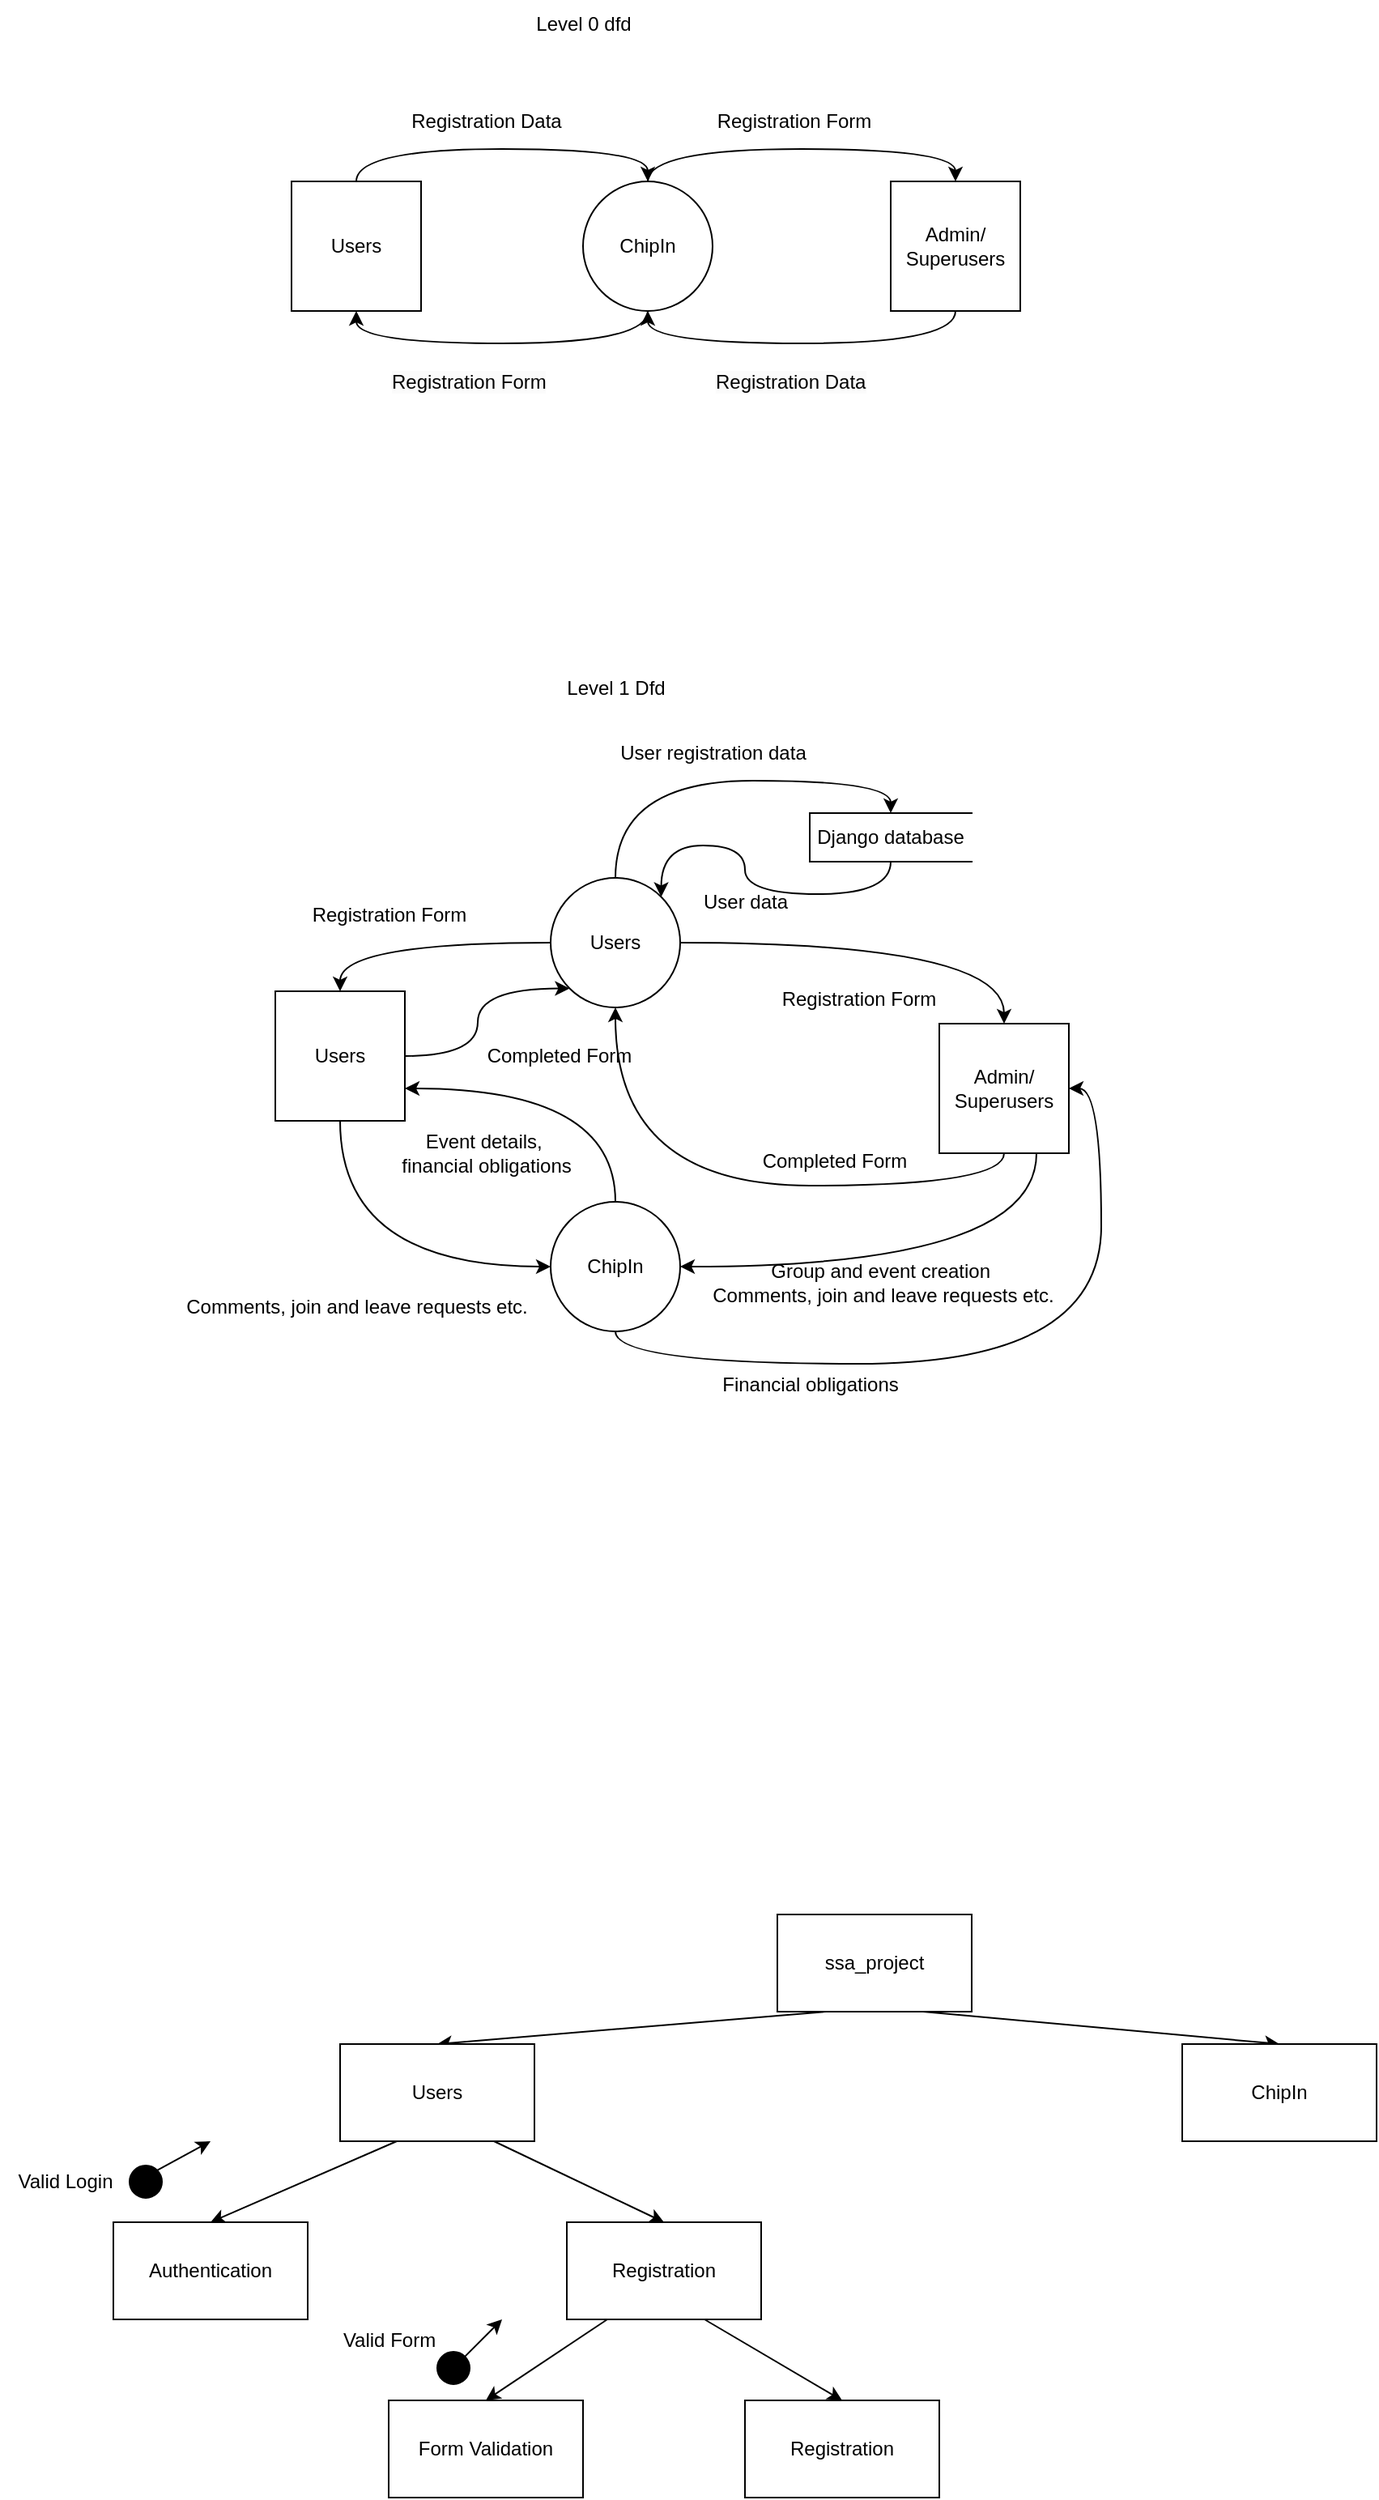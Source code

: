 <mxfile version="25.0.3">
  <diagram name="Page-1" id="mh5TE8xjFXt6lnArwRFl">
    <mxGraphModel dx="406" dy="263" grid="1" gridSize="10" guides="1" tooltips="1" connect="1" arrows="1" fold="1" page="1" pageScale="1" pageWidth="827" pageHeight="1169" math="0" shadow="0">
      <root>
        <mxCell id="0" />
        <mxCell id="1" parent="0" />
        <mxCell id="7SMq2916jZ5UGOuTQCkU-4" style="edgeStyle=orthogonalEdgeStyle;rounded=0;orthogonalLoop=1;jettySize=auto;html=1;exitX=0.5;exitY=0;exitDx=0;exitDy=0;entryX=0.5;entryY=0;entryDx=0;entryDy=0;curved=1;" parent="1" source="7SMq2916jZ5UGOuTQCkU-1" target="7SMq2916jZ5UGOuTQCkU-3" edge="1">
          <mxGeometry relative="1" as="geometry" />
        </mxCell>
        <mxCell id="7SMq2916jZ5UGOuTQCkU-10" style="edgeStyle=orthogonalEdgeStyle;rounded=0;orthogonalLoop=1;jettySize=auto;html=1;entryX=0.5;entryY=0;entryDx=0;entryDy=0;curved=1;exitX=0.5;exitY=0;exitDx=0;exitDy=0;" parent="1" source="7SMq2916jZ5UGOuTQCkU-2" target="7SMq2916jZ5UGOuTQCkU-1" edge="1">
          <mxGeometry relative="1" as="geometry">
            <mxPoint x="210" y="210" as="sourcePoint" />
          </mxGeometry>
        </mxCell>
        <mxCell id="7SMq2916jZ5UGOuTQCkU-1" value="ChipIn" style="ellipse;whiteSpace=wrap;html=1;aspect=fixed;" parent="1" vertex="1">
          <mxGeometry x="370" y="250" width="80" height="80" as="geometry" />
        </mxCell>
        <mxCell id="7SMq2916jZ5UGOuTQCkU-2" value="Users" style="whiteSpace=wrap;html=1;aspect=fixed;" parent="1" vertex="1">
          <mxGeometry x="190" y="250" width="80" height="80" as="geometry" />
        </mxCell>
        <mxCell id="7SMq2916jZ5UGOuTQCkU-3" value="Admin/&lt;div&gt;Superusers&lt;/div&gt;" style="whiteSpace=wrap;html=1;aspect=fixed;" parent="1" vertex="1">
          <mxGeometry x="560" y="250" width="80" height="80" as="geometry" />
        </mxCell>
        <mxCell id="7SMq2916jZ5UGOuTQCkU-7" style="edgeStyle=orthogonalEdgeStyle;rounded=0;orthogonalLoop=1;jettySize=auto;html=1;exitX=0.5;exitY=1;exitDx=0;exitDy=0;entryX=0.5;entryY=1;entryDx=0;entryDy=0;curved=1;" parent="1" source="7SMq2916jZ5UGOuTQCkU-3" target="7SMq2916jZ5UGOuTQCkU-1" edge="1">
          <mxGeometry relative="1" as="geometry">
            <mxPoint x="420" y="380" as="sourcePoint" />
            <mxPoint x="610" y="380" as="targetPoint" />
          </mxGeometry>
        </mxCell>
        <mxCell id="7SMq2916jZ5UGOuTQCkU-12" style="edgeStyle=orthogonalEdgeStyle;rounded=0;orthogonalLoop=1;jettySize=auto;html=1;exitX=0.5;exitY=1;exitDx=0;exitDy=0;entryX=0.5;entryY=1;entryDx=0;entryDy=0;curved=1;" parent="1" source="7SMq2916jZ5UGOuTQCkU-1" target="7SMq2916jZ5UGOuTQCkU-2" edge="1">
          <mxGeometry relative="1" as="geometry">
            <mxPoint x="430" y="390" as="sourcePoint" />
            <mxPoint x="250" y="390" as="targetPoint" />
          </mxGeometry>
        </mxCell>
        <mxCell id="7SMq2916jZ5UGOuTQCkU-13" value="Registration Data" style="text;html=1;align=center;verticalAlign=middle;resizable=0;points=[];autosize=1;strokeColor=none;fillColor=none;" parent="1" vertex="1">
          <mxGeometry x="250" y="198" width="120" height="30" as="geometry" />
        </mxCell>
        <mxCell id="7SMq2916jZ5UGOuTQCkU-14" value="&lt;span style=&quot;color: rgb(0, 0, 0); font-family: Helvetica; font-size: 12px; font-style: normal; font-variant-ligatures: normal; font-variant-caps: normal; font-weight: 400; letter-spacing: normal; orphans: 2; text-align: center; text-indent: 0px; text-transform: none; widows: 2; word-spacing: 0px; -webkit-text-stroke-width: 0px; white-space: nowrap; background-color: rgb(251, 251, 251); text-decoration-thickness: initial; text-decoration-style: initial; text-decoration-color: initial; display: inline !important; float: none;&quot;&gt;Registration Data&lt;/span&gt;" style="text;whiteSpace=wrap;html=1;" parent="1" vertex="1">
          <mxGeometry x="450" y="360" width="130" height="40" as="geometry" />
        </mxCell>
        <mxCell id="7SMq2916jZ5UGOuTQCkU-15" value="Registration Form" style="text;html=1;align=center;verticalAlign=middle;resizable=0;points=[];autosize=1;strokeColor=none;fillColor=none;" parent="1" vertex="1">
          <mxGeometry x="440" y="198" width="120" height="30" as="geometry" />
        </mxCell>
        <mxCell id="7SMq2916jZ5UGOuTQCkU-16" value="&lt;span style=&quot;color: rgb(0, 0, 0); font-family: Helvetica; font-size: 12px; font-style: normal; font-variant-ligatures: normal; font-variant-caps: normal; font-weight: 400; letter-spacing: normal; orphans: 2; text-align: center; text-indent: 0px; text-transform: none; widows: 2; word-spacing: 0px; -webkit-text-stroke-width: 0px; white-space: nowrap; background-color: rgb(251, 251, 251); text-decoration-thickness: initial; text-decoration-style: initial; text-decoration-color: initial; display: inline !important; float: none;&quot;&gt;Registration Form&lt;/span&gt;" style="text;whiteSpace=wrap;html=1;" parent="1" vertex="1">
          <mxGeometry x="250" y="360" width="130" height="40" as="geometry" />
        </mxCell>
        <mxCell id="7SMq2916jZ5UGOuTQCkU-46" style="edgeStyle=orthogonalEdgeStyle;rounded=0;orthogonalLoop=1;jettySize=auto;html=1;exitX=0.5;exitY=0;exitDx=0;exitDy=0;entryX=1;entryY=0.75;entryDx=0;entryDy=0;curved=1;" parent="1" source="7SMq2916jZ5UGOuTQCkU-19" target="7SMq2916jZ5UGOuTQCkU-29" edge="1">
          <mxGeometry relative="1" as="geometry" />
        </mxCell>
        <mxCell id="7SMq2916jZ5UGOuTQCkU-50" style="edgeStyle=orthogonalEdgeStyle;rounded=0;orthogonalLoop=1;jettySize=auto;html=1;exitX=0.5;exitY=1;exitDx=0;exitDy=0;entryX=1;entryY=0.5;entryDx=0;entryDy=0;curved=1;" parent="1" source="7SMq2916jZ5UGOuTQCkU-19" target="7SMq2916jZ5UGOuTQCkU-30" edge="1">
          <mxGeometry relative="1" as="geometry" />
        </mxCell>
        <mxCell id="7SMq2916jZ5UGOuTQCkU-19" value="ChipIn" style="ellipse;whiteSpace=wrap;html=1;aspect=fixed;" parent="1" vertex="1">
          <mxGeometry x="350" y="880" width="80" height="80" as="geometry" />
        </mxCell>
        <mxCell id="7SMq2916jZ5UGOuTQCkU-32" style="edgeStyle=orthogonalEdgeStyle;rounded=0;orthogonalLoop=1;jettySize=auto;html=1;exitX=0.5;exitY=0;exitDx=0;exitDy=0;entryX=0.5;entryY=0;entryDx=0;entryDy=0;curved=1;" parent="1" source="7SMq2916jZ5UGOuTQCkU-28" target="7SMq2916jZ5UGOuTQCkU-31" edge="1">
          <mxGeometry relative="1" as="geometry" />
        </mxCell>
        <mxCell id="7SMq2916jZ5UGOuTQCkU-36" style="edgeStyle=orthogonalEdgeStyle;rounded=0;orthogonalLoop=1;jettySize=auto;html=1;exitX=0;exitY=0.5;exitDx=0;exitDy=0;entryX=0.5;entryY=0;entryDx=0;entryDy=0;curved=1;" parent="1" source="7SMq2916jZ5UGOuTQCkU-28" target="7SMq2916jZ5UGOuTQCkU-29" edge="1">
          <mxGeometry relative="1" as="geometry" />
        </mxCell>
        <mxCell id="7SMq2916jZ5UGOuTQCkU-28" value="Users" style="ellipse;whiteSpace=wrap;html=1;aspect=fixed;" parent="1" vertex="1">
          <mxGeometry x="350" y="680" width="80" height="80" as="geometry" />
        </mxCell>
        <mxCell id="7SMq2916jZ5UGOuTQCkU-38" style="edgeStyle=orthogonalEdgeStyle;rounded=0;orthogonalLoop=1;jettySize=auto;html=1;exitX=1;exitY=0.5;exitDx=0;exitDy=0;entryX=0;entryY=1;entryDx=0;entryDy=0;curved=1;" parent="1" source="7SMq2916jZ5UGOuTQCkU-29" target="7SMq2916jZ5UGOuTQCkU-28" edge="1">
          <mxGeometry relative="1" as="geometry" />
        </mxCell>
        <mxCell id="7SMq2916jZ5UGOuTQCkU-45" style="edgeStyle=orthogonalEdgeStyle;rounded=0;orthogonalLoop=1;jettySize=auto;html=1;exitX=0.5;exitY=1;exitDx=0;exitDy=0;entryX=0;entryY=0.5;entryDx=0;entryDy=0;curved=1;" parent="1" source="7SMq2916jZ5UGOuTQCkU-29" target="7SMq2916jZ5UGOuTQCkU-19" edge="1">
          <mxGeometry relative="1" as="geometry" />
        </mxCell>
        <mxCell id="7SMq2916jZ5UGOuTQCkU-29" value="Users" style="whiteSpace=wrap;html=1;aspect=fixed;" parent="1" vertex="1">
          <mxGeometry x="180" y="750" width="80" height="80" as="geometry" />
        </mxCell>
        <mxCell id="7SMq2916jZ5UGOuTQCkU-49" style="edgeStyle=orthogonalEdgeStyle;rounded=0;orthogonalLoop=1;jettySize=auto;html=1;exitX=0.75;exitY=1;exitDx=0;exitDy=0;entryX=1;entryY=0.5;entryDx=0;entryDy=0;curved=1;" parent="1" source="7SMq2916jZ5UGOuTQCkU-30" target="7SMq2916jZ5UGOuTQCkU-19" edge="1">
          <mxGeometry relative="1" as="geometry" />
        </mxCell>
        <mxCell id="7SMq2916jZ5UGOuTQCkU-30" value="Admin/&lt;div&gt;Superusers&lt;/div&gt;" style="whiteSpace=wrap;html=1;aspect=fixed;" parent="1" vertex="1">
          <mxGeometry x="590" y="770" width="80" height="80" as="geometry" />
        </mxCell>
        <mxCell id="7SMq2916jZ5UGOuTQCkU-33" style="edgeStyle=orthogonalEdgeStyle;rounded=0;orthogonalLoop=1;jettySize=auto;html=1;exitX=0.5;exitY=1;exitDx=0;exitDy=0;entryX=1;entryY=0;entryDx=0;entryDy=0;curved=1;" parent="1" source="7SMq2916jZ5UGOuTQCkU-31" target="7SMq2916jZ5UGOuTQCkU-28" edge="1">
          <mxGeometry relative="1" as="geometry" />
        </mxCell>
        <mxCell id="7SMq2916jZ5UGOuTQCkU-31" value="Django database" style="html=1;dashed=0;whiteSpace=wrap;shape=partialRectangle;right=0;" parent="1" vertex="1">
          <mxGeometry x="510" y="640" width="100" height="30" as="geometry" />
        </mxCell>
        <mxCell id="7SMq2916jZ5UGOuTQCkU-34" value="User data" style="text;html=1;align=center;verticalAlign=middle;resizable=0;points=[];autosize=1;strokeColor=none;fillColor=none;" parent="1" vertex="1">
          <mxGeometry x="430" y="680" width="80" height="30" as="geometry" />
        </mxCell>
        <mxCell id="7SMq2916jZ5UGOuTQCkU-35" value="User registration data" style="text;html=1;align=center;verticalAlign=middle;resizable=0;points=[];autosize=1;strokeColor=none;fillColor=none;" parent="1" vertex="1">
          <mxGeometry x="380" y="588" width="140" height="30" as="geometry" />
        </mxCell>
        <mxCell id="7SMq2916jZ5UGOuTQCkU-37" value="Registration Form" style="text;html=1;align=center;verticalAlign=middle;resizable=0;points=[];autosize=1;strokeColor=none;fillColor=none;" parent="1" vertex="1">
          <mxGeometry x="190" y="688" width="120" height="30" as="geometry" />
        </mxCell>
        <mxCell id="7SMq2916jZ5UGOuTQCkU-39" value="Completed Form" style="text;html=1;align=center;verticalAlign=middle;resizable=0;points=[];autosize=1;strokeColor=none;fillColor=none;" parent="1" vertex="1">
          <mxGeometry x="300" y="775" width="110" height="30" as="geometry" />
        </mxCell>
        <mxCell id="7SMq2916jZ5UGOuTQCkU-40" style="edgeStyle=orthogonalEdgeStyle;rounded=0;orthogonalLoop=1;jettySize=auto;html=1;entryX=0.5;entryY=0;entryDx=0;entryDy=0;curved=1;exitX=1;exitY=0.5;exitDx=0;exitDy=0;" parent="1" source="7SMq2916jZ5UGOuTQCkU-28" target="7SMq2916jZ5UGOuTQCkU-30" edge="1">
          <mxGeometry relative="1" as="geometry">
            <mxPoint x="600" y="700" as="sourcePoint" />
            <mxPoint x="460" y="785.5" as="targetPoint" />
          </mxGeometry>
        </mxCell>
        <mxCell id="7SMq2916jZ5UGOuTQCkU-41" style="edgeStyle=orthogonalEdgeStyle;rounded=0;orthogonalLoop=1;jettySize=auto;html=1;exitX=0.5;exitY=1;exitDx=0;exitDy=0;entryX=0.5;entryY=1;entryDx=0;entryDy=0;curved=1;" parent="1" source="7SMq2916jZ5UGOuTQCkU-30" target="7SMq2916jZ5UGOuTQCkU-28" edge="1">
          <mxGeometry relative="1" as="geometry">
            <mxPoint x="500" y="825.5" as="sourcePoint" />
            <mxPoint x="602" y="783.5" as="targetPoint" />
          </mxGeometry>
        </mxCell>
        <mxCell id="7SMq2916jZ5UGOuTQCkU-42" value="Registration Form" style="text;html=1;align=center;verticalAlign=middle;resizable=0;points=[];autosize=1;strokeColor=none;fillColor=none;" parent="1" vertex="1">
          <mxGeometry x="480" y="740" width="120" height="30" as="geometry" />
        </mxCell>
        <mxCell id="7SMq2916jZ5UGOuTQCkU-43" value="Completed Form" style="text;html=1;align=center;verticalAlign=middle;resizable=0;points=[];autosize=1;strokeColor=none;fillColor=none;" parent="1" vertex="1">
          <mxGeometry x="470" y="840" width="110" height="30" as="geometry" />
        </mxCell>
        <mxCell id="7SMq2916jZ5UGOuTQCkU-47" value="Comments, join and leave requests etc." style="text;html=1;align=center;verticalAlign=middle;resizable=0;points=[];autosize=1;strokeColor=none;fillColor=none;" parent="1" vertex="1">
          <mxGeometry x="115" y="930" width="230" height="30" as="geometry" />
        </mxCell>
        <mxCell id="7SMq2916jZ5UGOuTQCkU-48" value="Event details,&amp;nbsp;&lt;div&gt;financial obligations&lt;/div&gt;" style="text;html=1;align=center;verticalAlign=middle;resizable=0;points=[];autosize=1;strokeColor=none;fillColor=none;" parent="1" vertex="1">
          <mxGeometry x="245" y="830" width="130" height="40" as="geometry" />
        </mxCell>
        <mxCell id="7SMq2916jZ5UGOuTQCkU-51" value="Group and event creation&amp;nbsp;&lt;div&gt;Comments, join and leave requests etc.&lt;/div&gt;" style="text;html=1;align=center;verticalAlign=middle;resizable=0;points=[];autosize=1;strokeColor=none;fillColor=none;" parent="1" vertex="1">
          <mxGeometry x="440" y="910" width="230" height="40" as="geometry" />
        </mxCell>
        <mxCell id="7SMq2916jZ5UGOuTQCkU-52" value="Financial obligations" style="text;html=1;align=center;verticalAlign=middle;resizable=0;points=[];autosize=1;strokeColor=none;fillColor=none;" parent="1" vertex="1">
          <mxGeometry x="445" y="978" width="130" height="30" as="geometry" />
        </mxCell>
        <mxCell id="7SMq2916jZ5UGOuTQCkU-53" value="Level 1 Dfd" style="text;html=1;align=center;verticalAlign=middle;resizable=0;points=[];autosize=1;strokeColor=none;fillColor=none;" parent="1" vertex="1">
          <mxGeometry x="350" y="548" width="80" height="30" as="geometry" />
        </mxCell>
        <mxCell id="7SMq2916jZ5UGOuTQCkU-54" value="Level 0 dfd" style="text;html=1;align=center;verticalAlign=middle;resizable=0;points=[];autosize=1;strokeColor=none;fillColor=none;" parent="1" vertex="1">
          <mxGeometry x="330" y="138" width="80" height="30" as="geometry" />
        </mxCell>
        <mxCell id="2wG7VykAa7OX1IU5VSbJ-4" style="rounded=0;orthogonalLoop=1;jettySize=auto;html=1;exitX=0.25;exitY=1;exitDx=0;exitDy=0;entryX=0.5;entryY=0;entryDx=0;entryDy=0;" edge="1" parent="1" source="2wG7VykAa7OX1IU5VSbJ-1" target="2wG7VykAa7OX1IU5VSbJ-3">
          <mxGeometry relative="1" as="geometry" />
        </mxCell>
        <mxCell id="2wG7VykAa7OX1IU5VSbJ-5" style="rounded=0;orthogonalLoop=1;jettySize=auto;html=1;exitX=0.75;exitY=1;exitDx=0;exitDy=0;entryX=0.5;entryY=0;entryDx=0;entryDy=0;" edge="1" parent="1" source="2wG7VykAa7OX1IU5VSbJ-1" target="2wG7VykAa7OX1IU5VSbJ-2">
          <mxGeometry relative="1" as="geometry" />
        </mxCell>
        <mxCell id="2wG7VykAa7OX1IU5VSbJ-1" value="ssa_project" style="rounded=0;whiteSpace=wrap;html=1;" vertex="1" parent="1">
          <mxGeometry x="490" y="1320" width="120" height="60" as="geometry" />
        </mxCell>
        <mxCell id="2wG7VykAa7OX1IU5VSbJ-2" value="ChipIn" style="rounded=0;whiteSpace=wrap;html=1;" vertex="1" parent="1">
          <mxGeometry x="740" y="1400" width="120" height="60" as="geometry" />
        </mxCell>
        <mxCell id="2wG7VykAa7OX1IU5VSbJ-3" value="Users" style="rounded=0;whiteSpace=wrap;html=1;" vertex="1" parent="1">
          <mxGeometry x="220" y="1400" width="120" height="60" as="geometry" />
        </mxCell>
        <mxCell id="2wG7VykAa7OX1IU5VSbJ-6" style="rounded=0;orthogonalLoop=1;jettySize=auto;html=1;exitX=0.25;exitY=1;exitDx=0;exitDy=0;entryX=0.5;entryY=0;entryDx=0;entryDy=0;" edge="1" parent="1" target="2wG7VykAa7OX1IU5VSbJ-9">
          <mxGeometry relative="1" as="geometry">
            <mxPoint x="255" y="1460" as="sourcePoint" />
          </mxGeometry>
        </mxCell>
        <mxCell id="2wG7VykAa7OX1IU5VSbJ-7" style="rounded=0;orthogonalLoop=1;jettySize=auto;html=1;exitX=0.75;exitY=1;exitDx=0;exitDy=0;entryX=0.5;entryY=0;entryDx=0;entryDy=0;" edge="1" parent="1" target="2wG7VykAa7OX1IU5VSbJ-8">
          <mxGeometry relative="1" as="geometry">
            <mxPoint x="315" y="1460" as="sourcePoint" />
          </mxGeometry>
        </mxCell>
        <mxCell id="2wG7VykAa7OX1IU5VSbJ-8" value="Registration" style="rounded=0;whiteSpace=wrap;html=1;" vertex="1" parent="1">
          <mxGeometry x="360" y="1510" width="120" height="60" as="geometry" />
        </mxCell>
        <mxCell id="2wG7VykAa7OX1IU5VSbJ-9" value="Authentication" style="rounded=0;whiteSpace=wrap;html=1;" vertex="1" parent="1">
          <mxGeometry x="80" y="1510" width="120" height="60" as="geometry" />
        </mxCell>
        <mxCell id="2wG7VykAa7OX1IU5VSbJ-10" style="rounded=0;orthogonalLoop=1;jettySize=auto;html=1;exitX=0.25;exitY=1;exitDx=0;exitDy=0;entryX=0.5;entryY=0;entryDx=0;entryDy=0;" edge="1" parent="1" target="2wG7VykAa7OX1IU5VSbJ-13">
          <mxGeometry relative="1" as="geometry">
            <mxPoint x="385" y="1570" as="sourcePoint" />
          </mxGeometry>
        </mxCell>
        <mxCell id="2wG7VykAa7OX1IU5VSbJ-11" style="rounded=0;orthogonalLoop=1;jettySize=auto;html=1;exitX=0.75;exitY=1;exitDx=0;exitDy=0;entryX=0.5;entryY=0;entryDx=0;entryDy=0;" edge="1" parent="1" target="2wG7VykAa7OX1IU5VSbJ-12">
          <mxGeometry relative="1" as="geometry">
            <mxPoint x="445" y="1570" as="sourcePoint" />
          </mxGeometry>
        </mxCell>
        <mxCell id="2wG7VykAa7OX1IU5VSbJ-12" value="Registration" style="rounded=0;whiteSpace=wrap;html=1;" vertex="1" parent="1">
          <mxGeometry x="470" y="1620" width="120" height="60" as="geometry" />
        </mxCell>
        <mxCell id="2wG7VykAa7OX1IU5VSbJ-13" value="Form Validation" style="rounded=0;whiteSpace=wrap;html=1;" vertex="1" parent="1">
          <mxGeometry x="250" y="1620" width="120" height="60" as="geometry" />
        </mxCell>
        <mxCell id="2wG7VykAa7OX1IU5VSbJ-16" style="rounded=0;orthogonalLoop=1;jettySize=auto;html=1;exitX=1;exitY=0;exitDx=0;exitDy=0;" edge="1" parent="1" source="2wG7VykAa7OX1IU5VSbJ-14">
          <mxGeometry relative="1" as="geometry">
            <mxPoint x="140" y="1460" as="targetPoint" />
          </mxGeometry>
        </mxCell>
        <mxCell id="2wG7VykAa7OX1IU5VSbJ-14" value="" style="ellipse;whiteSpace=wrap;html=1;aspect=fixed;fillColor=#000000;" vertex="1" parent="1">
          <mxGeometry x="90" y="1475" width="20" height="20" as="geometry" />
        </mxCell>
        <mxCell id="2wG7VykAa7OX1IU5VSbJ-15" value="Valid Login" style="text;html=1;align=center;verticalAlign=middle;resizable=0;points=[];autosize=1;strokeColor=none;fillColor=none;" vertex="1" parent="1">
          <mxGeometry x="10" y="1470" width="80" height="30" as="geometry" />
        </mxCell>
        <mxCell id="2wG7VykAa7OX1IU5VSbJ-20" style="rounded=0;orthogonalLoop=1;jettySize=auto;html=1;exitX=1;exitY=0;exitDx=0;exitDy=0;" edge="1" parent="1" source="2wG7VykAa7OX1IU5VSbJ-18">
          <mxGeometry relative="1" as="geometry">
            <mxPoint x="320" y="1570" as="targetPoint" />
          </mxGeometry>
        </mxCell>
        <mxCell id="2wG7VykAa7OX1IU5VSbJ-18" value="" style="ellipse;whiteSpace=wrap;html=1;aspect=fixed;fillColor=#000000;" vertex="1" parent="1">
          <mxGeometry x="280" y="1590" width="20" height="20" as="geometry" />
        </mxCell>
        <mxCell id="2wG7VykAa7OX1IU5VSbJ-21" value="Valid Form" style="text;html=1;align=center;verticalAlign=middle;resizable=0;points=[];autosize=1;strokeColor=none;fillColor=none;" vertex="1" parent="1">
          <mxGeometry x="210" y="1568" width="80" height="30" as="geometry" />
        </mxCell>
      </root>
    </mxGraphModel>
  </diagram>
</mxfile>
